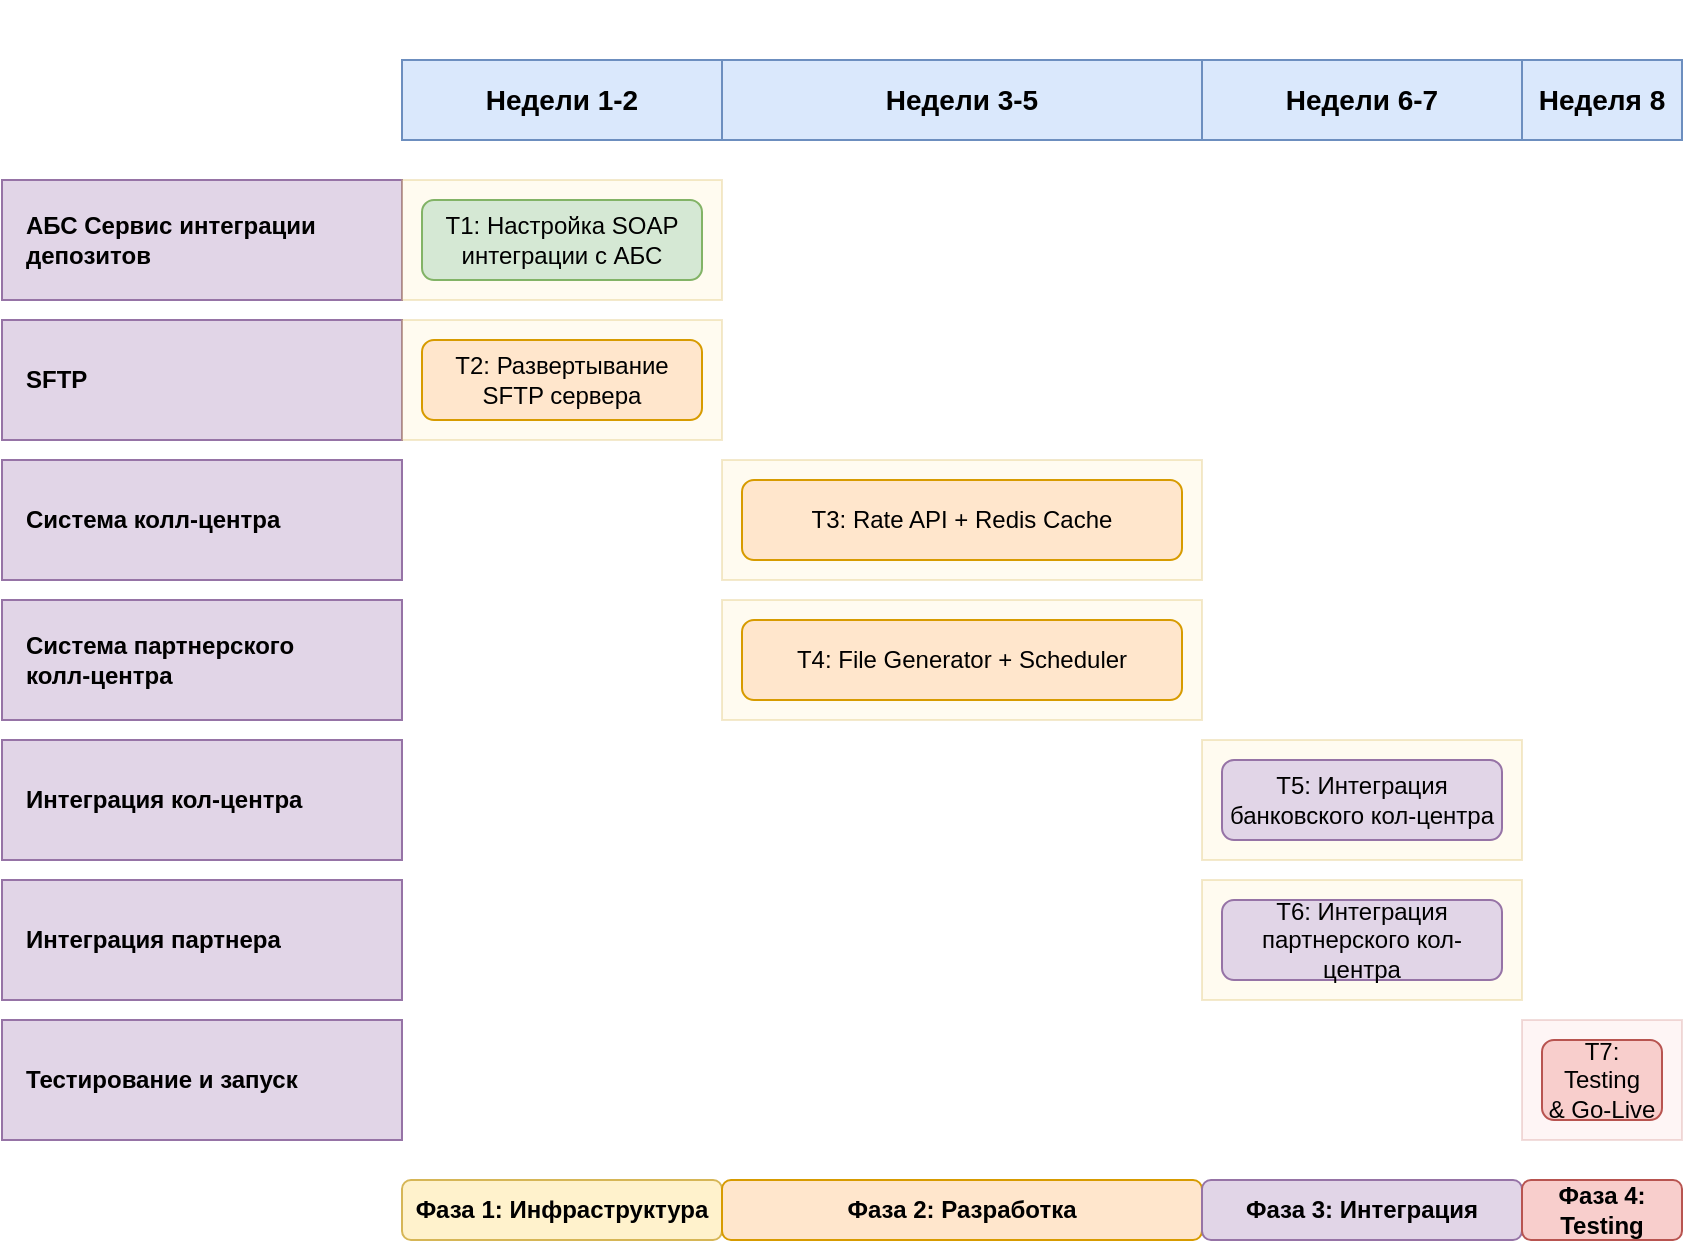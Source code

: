 <mxGraphModel dx="1140" dy="851" grid="1" gridSize="10" guides="1" tooltips="1" connect="1" arrows="1" fold="1" page="1" pageScale="1" pageWidth="1654" pageHeight="1169" math="0" shadow="0"><root><mxCell id="0"/><mxCell id="1" parent="0"/><mxCell id="w1-2-header" value="Недели 1-2" style="rounded=0;whiteSpace=wrap;html=1;fillColor=#dae8fc;strokeColor=#6c8ebf;fontStyle=1;fontSize=14;" parent="1" vertex="1"><mxGeometry x="240" y="40" width="160" height="40" as="geometry"/></mxCell><mxCell id="w3-5-header" value="Недели 3-5" style="rounded=0;whiteSpace=wrap;html=1;fillColor=#dae8fc;strokeColor=#6c8ebf;fontStyle=1;fontSize=14;" parent="1" vertex="1"><mxGeometry x="400" y="40" width="240" height="40" as="geometry"/></mxCell><mxCell id="w6-7-header" value="Недели 6-7" style="rounded=0;whiteSpace=wrap;html=1;fillColor=#dae8fc;strokeColor=#6c8ebf;fontStyle=1;fontSize=14;" parent="1" vertex="1"><mxGeometry x="640" y="40" width="160" height="40" as="geometry"/></mxCell><mxCell id="w8-header" value="Неделя 8" style="rounded=0;whiteSpace=wrap;html=1;fillColor=#dae8fc;strokeColor=#6c8ebf;fontStyle=1;fontSize=14;" parent="1" vertex="1"><mxGeometry x="800" y="40" width="80" height="40" as="geometry"/></mxCell><mxCell id="title" value="Task 4: Детальный план передачи ставок в кол-центр (8 недель)" style="text;html=1;strokeColor=none;fillColor=none;align=center;verticalAlign=middle;whiteSpace=wrap;rounded=0;fontStyle=1;fontSize=16;fontColor=#FFFFFF;" parent="1" vertex="1"><mxGeometry x="240" y="10" width="640" height="30" as="geometry"/></mxCell><mxCell id="sys1-label" value="АБС Сервис интеграции&#10;депозитов" style="rounded=0;whiteSpace=wrap;html=1;fillColor=#e1d5e7;strokeColor=#9673a6;fontStyle=1;align=left;verticalAlign=middle;spacingLeft=10;" parent="1" vertex="1"><mxGeometry x="40" y="100" width="200" height="60" as="geometry"/></mxCell><mxCell id="t1-abs-bg" value="" style="rounded=0;whiteSpace=wrap;html=1;fillColor=#fff2cc;strokeColor=#d6b656;opacity=30;" parent="1" vertex="1"><mxGeometry x="240" y="100" width="160" height="60" as="geometry"/></mxCell><mxCell id="t1-abs" value="T1: Настройка SOAP&#10;интеграции с АБС" style="rounded=1;whiteSpace=wrap;html=1;fillColor=#d5e8d4;strokeColor=#82b366;" parent="1" vertex="1"><mxGeometry x="250" y="110" width="140" height="40" as="geometry"/></mxCell><mxCell id="sys2-label" value="SFTP" style="rounded=0;whiteSpace=wrap;html=1;fillColor=#e1d5e7;strokeColor=#9673a6;fontStyle=1;align=left;verticalAlign=middle;spacingLeft=10;" parent="1" vertex="1"><mxGeometry x="40" y="170" width="200" height="60" as="geometry"/></mxCell><mxCell id="t2-sftp-bg" value="" style="rounded=0;whiteSpace=wrap;html=1;fillColor=#fff2cc;strokeColor=#d6b656;opacity=30;" parent="1" vertex="1"><mxGeometry x="240" y="170" width="160" height="60" as="geometry"/></mxCell><mxCell id="t2-sftp" value="T2: Развертывание&#10;SFTP сервера" style="rounded=1;whiteSpace=wrap;html=1;fillColor=#ffe6cc;strokeColor=#d79b00;" parent="1" vertex="1"><mxGeometry x="250" y="180" width="140" height="40" as="geometry"/></mxCell><mxCell id="sys3-label" value="Система колл-центра" style="rounded=0;whiteSpace=wrap;html=1;fillColor=#e1d5e7;strokeColor=#9673a6;fontStyle=1;align=left;verticalAlign=middle;spacingLeft=10;" parent="1" vertex="1"><mxGeometry x="40" y="240" width="200" height="60" as="geometry"/></mxCell><mxCell id="t3-cc-bg" value="" style="rounded=0;whiteSpace=wrap;html=1;fillColor=#fff2cc;strokeColor=#d6b656;opacity=30;" parent="1" vertex="1"><mxGeometry x="400" y="240" width="240" height="60" as="geometry"/></mxCell><mxCell id="t3-cc" value="T3: Rate API + Redis Cache" style="rounded=1;whiteSpace=wrap;html=1;fillColor=#ffe6cc;strokeColor=#d79b00;" parent="1" vertex="1"><mxGeometry x="410" y="250" width="220" height="40" as="geometry"/></mxCell><mxCell id="sys4-label" value="Система партнерского&#10;колл-центра" style="rounded=0;whiteSpace=wrap;html=1;fillColor=#e1d5e7;strokeColor=#9673a6;fontStyle=1;align=left;verticalAlign=middle;spacingLeft=10;" parent="1" vertex="1"><mxGeometry x="40" y="310" width="200" height="60" as="geometry"/></mxCell><mxCell id="t4-partner-bg" value="" style="rounded=0;whiteSpace=wrap;html=1;fillColor=#fff2cc;strokeColor=#d6b656;opacity=30;" parent="1" vertex="1"><mxGeometry x="400" y="310" width="240" height="60" as="geometry"/></mxCell><mxCell id="t4-partner" value="T4: File Generator + Scheduler" style="rounded=1;whiteSpace=wrap;html=1;fillColor=#ffe6cc;strokeColor=#d79b00;" parent="1" vertex="1"><mxGeometry x="410" y="320" width="220" height="40" as="geometry"/></mxCell><mxCell id="sys5-label" value="Интеграция кол-центра" style="rounded=0;whiteSpace=wrap;html=1;fillColor=#e1d5e7;strokeColor=#9673a6;fontStyle=1;align=left;verticalAlign=middle;spacingLeft=10;" parent="1" vertex="1"><mxGeometry x="40" y="380" width="200" height="60" as="geometry"/></mxCell><mxCell id="t5-integration-bg" value="" style="rounded=0;whiteSpace=wrap;html=1;fillColor=#fff2cc;strokeColor=#d6b656;opacity=30;" parent="1" vertex="1"><mxGeometry x="640" y="380" width="160" height="60" as="geometry"/></mxCell><mxCell id="t5-integration" value="T5: Интеграция&#10;банковского кол-центра" style="rounded=1;whiteSpace=wrap;html=1;fillColor=#e1d5e7;strokeColor=#9673a6;" parent="1" vertex="1"><mxGeometry x="650" y="390" width="140" height="40" as="geometry"/></mxCell><mxCell id="sys6-label" value="Интеграция партнера" style="rounded=0;whiteSpace=wrap;html=1;fillColor=#e1d5e7;strokeColor=#9673a6;fontStyle=1;align=left;verticalAlign=middle;spacingLeft=10;" parent="1" vertex="1"><mxGeometry x="40" y="450" width="200" height="60" as="geometry"/></mxCell><mxCell id="t6-partner-int-bg" value="" style="rounded=0;whiteSpace=wrap;html=1;fillColor=#fff2cc;strokeColor=#d6b656;opacity=30;" parent="1" vertex="1"><mxGeometry x="640" y="450" width="160" height="60" as="geometry"/></mxCell><mxCell id="t6-partner-int" value="T6: Интеграция&#10;партнерского кол-центра" style="rounded=1;whiteSpace=wrap;html=1;fillColor=#e1d5e7;strokeColor=#9673a6;" parent="1" vertex="1"><mxGeometry x="650" y="460" width="140" height="40" as="geometry"/></mxCell><mxCell id="sys7-label" value="Тестирование и запуск" style="rounded=0;whiteSpace=wrap;html=1;fillColor=#e1d5e7;strokeColor=#9673a6;fontStyle=1;align=left;verticalAlign=middle;spacingLeft=10;" parent="1" vertex="1"><mxGeometry x="40" y="520" width="200" height="60" as="geometry"/></mxCell><mxCell id="t7-testing-bg" value="" style="rounded=0;whiteSpace=wrap;html=1;fillColor=#f8cecc;strokeColor=#b85450;opacity=20;" parent="1" vertex="1"><mxGeometry x="800" y="520" width="80" height="60" as="geometry"/></mxCell><mxCell id="t7-testing" value="T7: Testing&#10;&amp; Go-Live" style="rounded=1;whiteSpace=wrap;html=1;fillColor=#f8cecc;strokeColor=#b85450;" parent="1" vertex="1"><mxGeometry x="810" y="530" width="60" height="40" as="geometry"/></mxCell><mxCell id="phase1-label" value="Фаза 1: Инфраструктура" style="text;html=1;strokeColor=#d6b656;fillColor=#fff2cc;align=center;verticalAlign=middle;whiteSpace=wrap;rounded=1;fontStyle=1;" parent="1" vertex="1"><mxGeometry x="240" y="600" width="160" height="30" as="geometry"/></mxCell><mxCell id="phase2-label" value="Фаза 2: Разработка" style="text;html=1;strokeColor=#d79b00;fillColor=#ffe6cc;align=center;verticalAlign=middle;whiteSpace=wrap;rounded=1;fontStyle=1;" parent="1" vertex="1"><mxGeometry x="400" y="600" width="240" height="30" as="geometry"/></mxCell><mxCell id="phase3-label" value="Фаза 3: Интеграция" style="text;html=1;strokeColor=#9673a6;fillColor=#e1d5e7;align=center;verticalAlign=middle;whiteSpace=wrap;rounded=1;fontStyle=1;" parent="1" vertex="1"><mxGeometry x="640" y="600" width="160" height="30" as="geometry"/></mxCell><mxCell id="phase4-label" value="Фаза 4: Testing" style="text;html=1;strokeColor=#b85450;fillColor=#f8cecc;align=center;verticalAlign=middle;whiteSpace=wrap;rounded=1;fontStyle=1;" parent="1" vertex="1"><mxGeometry x="800" y="600" width="80" height="30" as="geometry"/></mxCell></root></mxGraphModel>